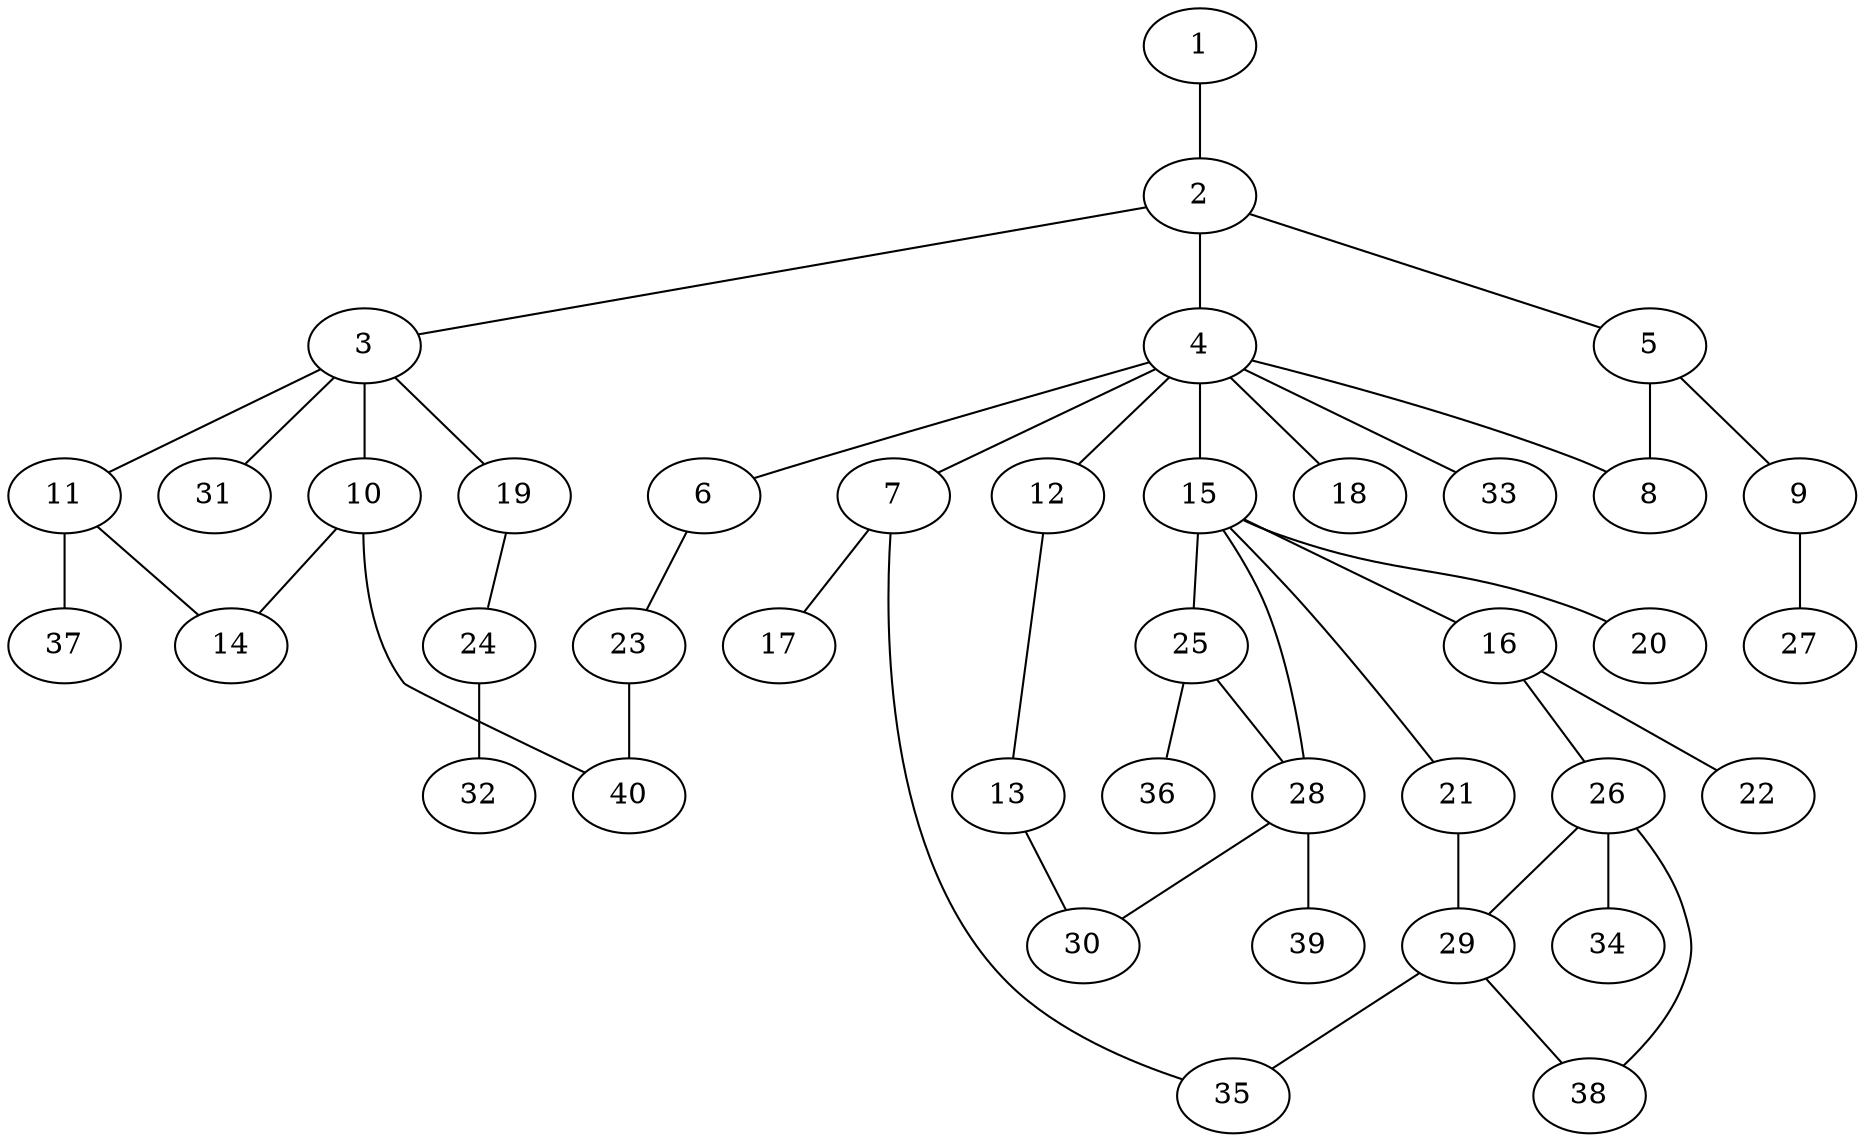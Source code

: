 graph graphname {1--2
2--3
2--4
2--5
3--10
3--11
3--19
3--31
4--6
4--7
4--8
4--12
4--15
4--18
4--33
5--8
5--9
6--23
7--17
7--35
9--27
10--14
10--40
11--14
11--37
12--13
13--30
15--16
15--20
15--21
15--25
15--28
16--22
16--26
19--24
21--29
23--40
24--32
25--28
25--36
26--29
26--34
26--38
28--30
28--39
29--35
29--38
}